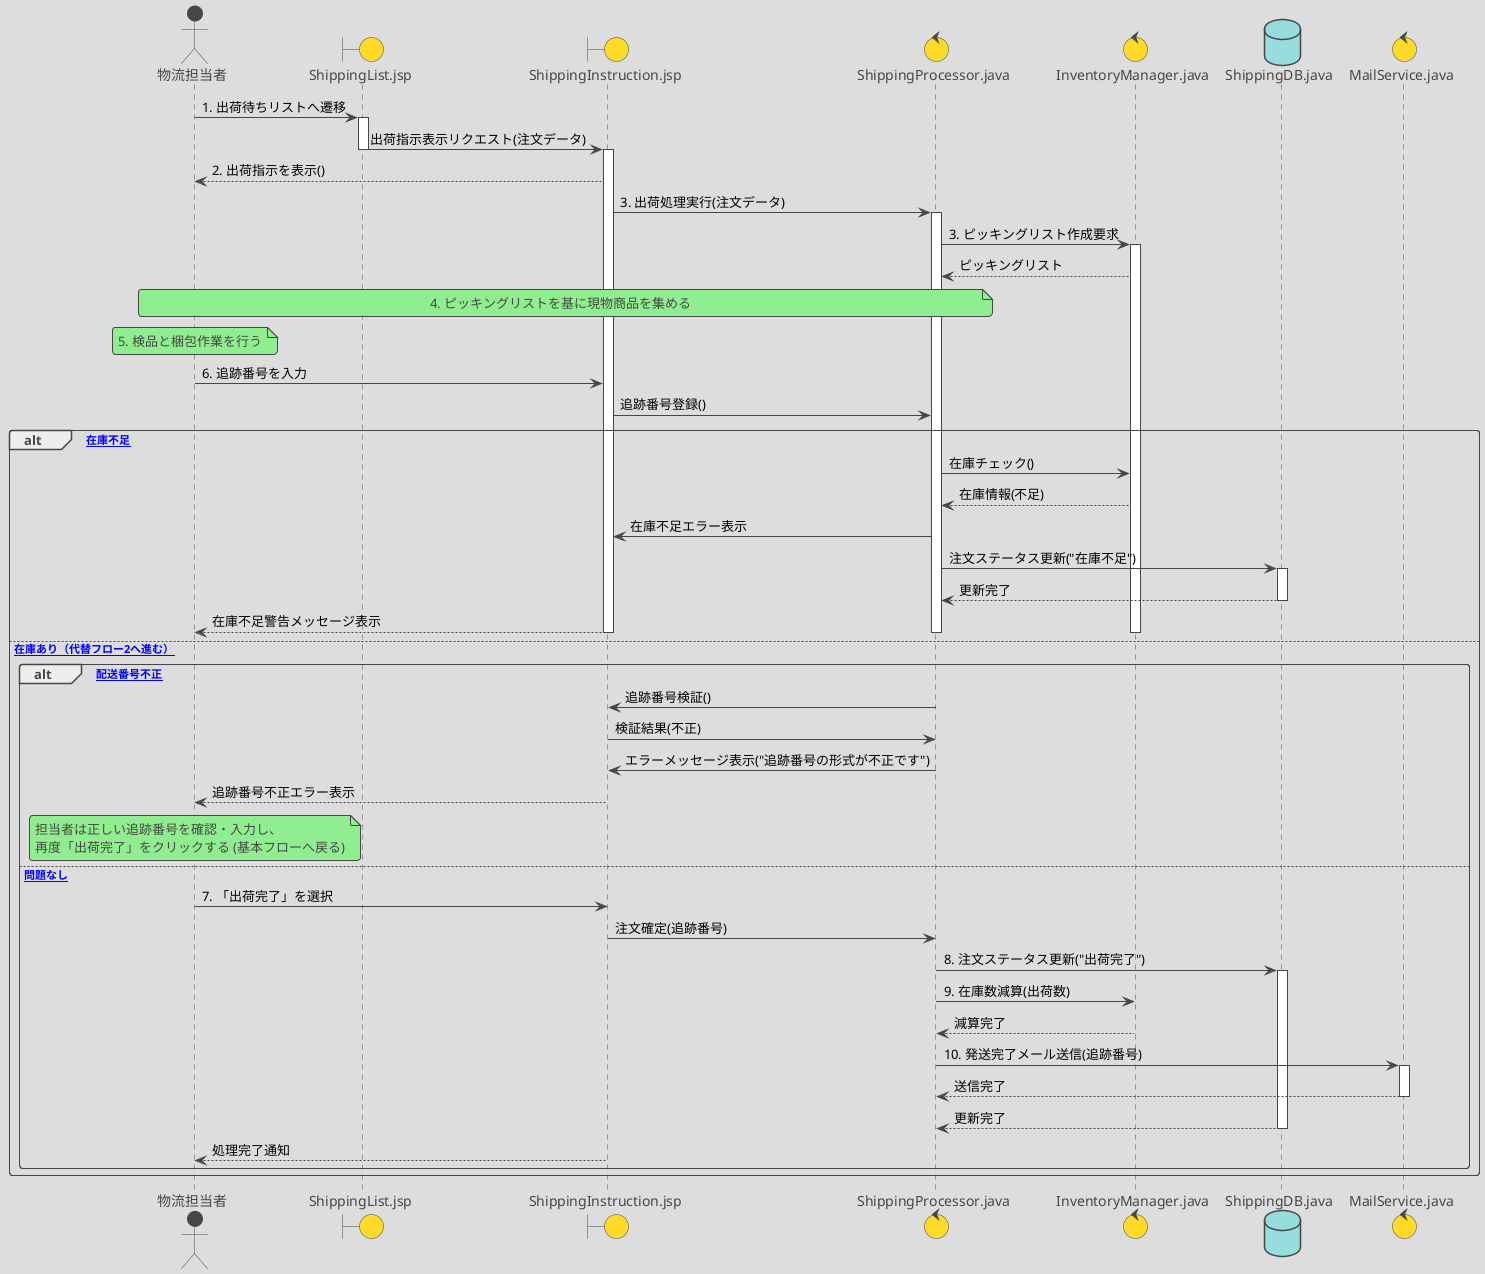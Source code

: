 @startuml ShippingPreparationSequenceDiagram
!theme toy

' ====================================================================
' Participant Definitions (Using .jsp and .java notation)
' ====================================================================
actor LogisticsStaff as "物流担当者"
boundary ShippingListJSP as "ShippingList.jsp"
boundary ShippingInstructionJSP as "ShippingInstruction.jsp"
control ShippingProcessorJava as "ShippingProcessor.java"
control InventoryManagerJava as "InventoryManager.java"
database ShippingDBJava as "ShippingDB.java"
control MailServiceJava as "MailService.java"

' ====================================================================
' Basic Flow (基本フロー)
' ====================================================================

' 1. 物流担当者は、出荷管理画面から「出荷待ちリスト」へ遷移する
LogisticsStaff -> ShippingListJSP : 1. 出荷待ちリストへ遷移
activate ShippingListJSP

' 2. システムは出荷待ちの注文を選び、「出荷指示」を表示する
ShippingListJSP -> ShippingInstructionJSP : 出荷指示表示リクエスト(注文データ)
deactivate ShippingListJSP
activate ShippingInstructionJSP

ShippingInstructionJSP --> LogisticsStaff : 2. 出荷指示を表示()

' 3. システムは、注文内容に基づき出荷処理を実行し、ピッキングリストを作成する
ShippingInstructionJSP -> ShippingProcessorJava : 3. 出荷処理実行(注文データ)
activate ShippingProcessorJava

ShippingProcessorJava -> InventoryManagerJava : 3. ピッキングリスト作成要求
activate InventoryManagerJava
InventoryManagerJava --> ShippingProcessorJava : ピッキングリスト

' 4. アクターは、ピッキングリストを基に、倉庫から現物商品を集める
Note over LogisticsStaff, ShippingProcessorJava : 4. ピッキングリストを基に現物商品を集める

' 5. アクターは、商品の検品と梱包作業を行う
Note over LogisticsStaff : 5. 検品と梱包作業を行う

' 6. アクターは、配送伝票の発行と追跡番号をシステムに入力する
LogisticsStaff -> ShippingInstructionJSP : 6. 追跡番号を入力
ShippingInstructionJSP -> ShippingProcessorJava : 追跡番号登録()

' --- Alternative Flow 1: Cannot ship due to insufficient stock (代替フロー 1: 在庫不足) ---
alt [在庫不足]
    ' Basic Flow 3. システムが在庫をチェック
    ShippingProcessorJava -> InventoryManagerJava : 在庫チェック()
    InventoryManagerJava --> ShippingProcessorJava : 在庫情報(不足)
    
    ' Alt 1-1. システムは、出荷処理時に対象商品の在庫が不足していることを検知する
    ShippingProcessorJava -> ShippingInstructionJSP : 在庫不足エラー表示
    
    ' Alt 1-2. システムは、当該注文を「在庫不足」ステータスに更新
    ShippingProcessorJava -> ShippingDBJava : 注文ステータス更新("在庫不足")
    activate ShippingDBJava
    ShippingDBJava --> ShippingProcessorJava : 更新完了
    deactivate ShippingDBJava

    ' Alt 1-3. アクターに警告メッセージを表示
    ShippingInstructionJSP --> LogisticsStaff : 在庫不足警告メッセージ表示

    deactivate InventoryManagerJava
    deactivate ShippingProcessorJava
    deactivate ShippingInstructionJSP

else [在庫あり（代替フロー2へ進む）]
' --- Alternative Flow 2: Invalid format for tracking number (代替フロー 2: 配送番号不正) ---
alt [配送番号不正]
    ShippingProcessorJava -> ShippingInstructionJSP : 追跡番号検証()
    ShippingInstructionJSP -> ShippingProcessorJava : 検証結果(不正)

    ' Alt 2-1. システムは、エラーメッセージを表示する
    ShippingProcessorJava -> ShippingInstructionJSP : エラーメッセージ表示("追跡番号の形式が不正です")
    deactivate ShippingProcessorJava
    ShippingInstructionJSP --> LogisticsStaff : 追跡番号不正エラー表示
    
    Note over LogisticsStaff : 担当者は正しい追跡番号を確認・入力し、\n再度「出荷完了」をクリックする (基本フローへ戻る)
    deactivate ShippingInstructionJSP
    
else [問題なし]
    ' 7. アクターは「出荷完了」ボタンを選択する
    LogisticsStaff -> ShippingInstructionJSP : 7. 「出荷完了」を選択
    ShippingInstructionJSP -> ShippingProcessorJava : 注文確定(追跡番号)
    
    ' 8. システムは、注文のステータスを「出荷完了」に更新する
    ShippingProcessorJava -> ShippingDBJava : 8. 注文ステータス更新("出荷完了")
    activate ShippingDBJava

    ' 9. システムは、出荷された商品の在庫数を減算する
    ShippingProcessorJava -> InventoryManagerJava : 9. 在庫数減算(出荷数)
    InventoryManagerJava --> ShippingProcessorJava : 減算完了
    deactivate InventoryManagerJava

    ' 10. システムは、追跡番号を含む発送完了メールを顧客に自動送信する
    ShippingProcessorJava -> MailServiceJava : 10. 発送完了メール送信(追跡番号)
    activate MailServiceJava
    MailServiceJava --> ShippingProcessorJava : 送信完了
    deactivate MailServiceJava

    ShippingDBJava --> ShippingProcessorJava : 更新完了
    deactivate ShippingDBJava
    
    ' Post-condition: 画面表示を更新し、リストに戻る。
    deactivate ShippingProcessorJava
    ShippingInstructionJSP --> LogisticsStaff : 処理完了通知
    deactivate ShippingInstructionJSP

end ' 代替フロー 2 alt を閉じる
end ' 代替フロー 1 alt を閉じる

@enduml
